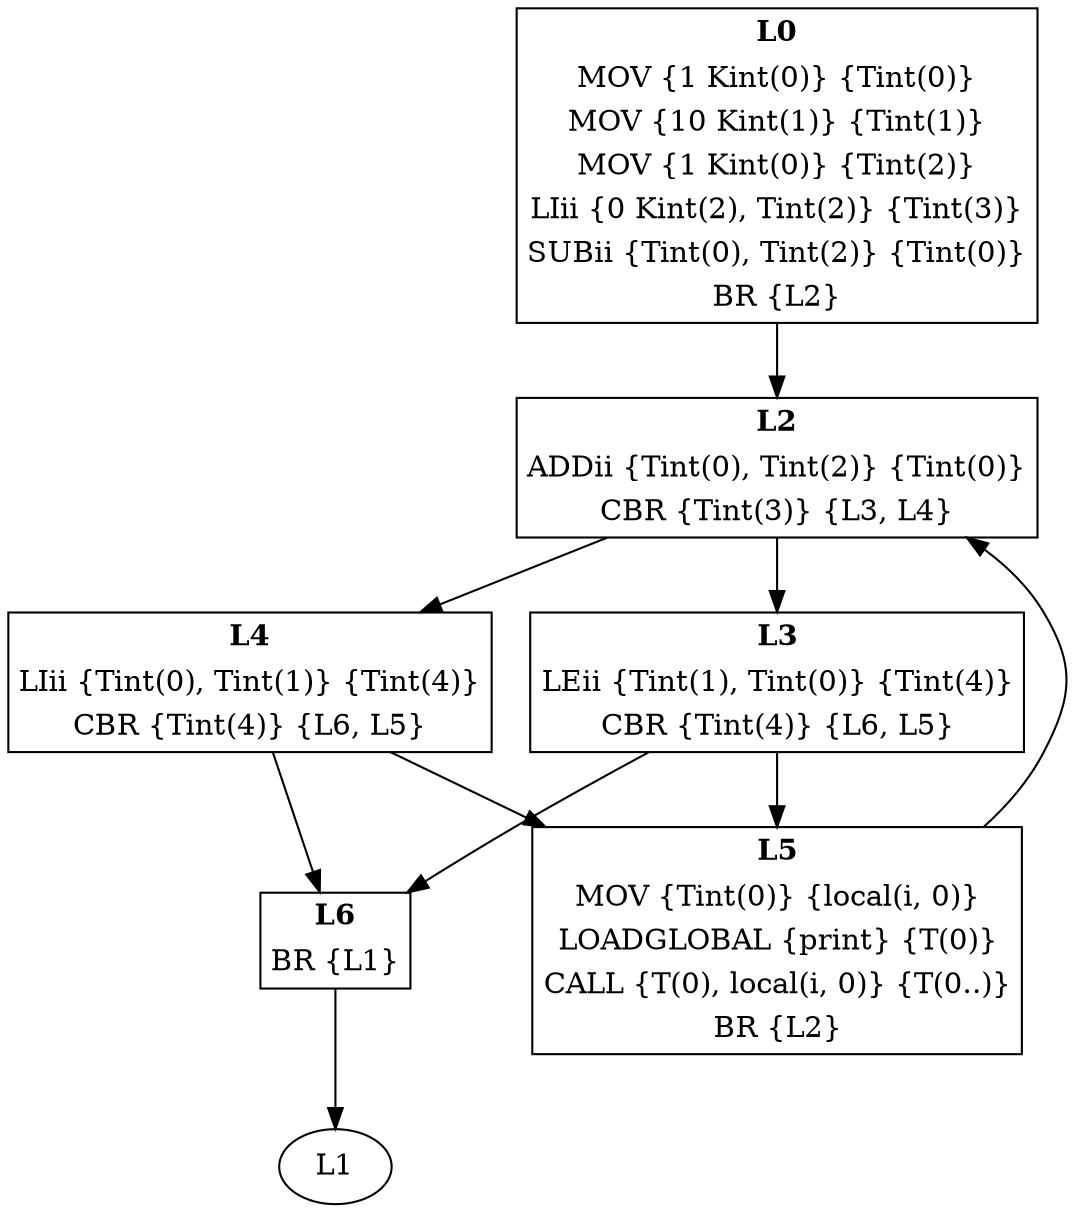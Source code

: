 digraph Proc1 {
L0 [shape=none, margin=0, label=<<TABLE BORDER="1" CELLBORDER="0">
<TR><TD><B>L0</B></TD></TR>
<TR><TD>MOV {1 Kint(0)} {Tint(0)}</TD></TR>
<TR><TD>MOV {10 Kint(1)} {Tint(1)}</TD></TR>
<TR><TD>MOV {1 Kint(0)} {Tint(2)}</TD></TR>
<TR><TD>LIii {0 Kint(2), Tint(2)} {Tint(3)}</TD></TR>
<TR><TD>SUBii {Tint(0), Tint(2)} {Tint(0)}</TD></TR>
<TR><TD>BR {L2}</TD></TR>
</TABLE>>];
L0 -> L2
L2 [shape=none, margin=0, label=<<TABLE BORDER="1" CELLBORDER="0">
<TR><TD><B>L2</B></TD></TR>
<TR><TD>ADDii {Tint(0), Tint(2)} {Tint(0)}</TD></TR>
<TR><TD>CBR {Tint(3)} {L3, L4}</TD></TR>
</TABLE>>];
L2 -> L3
L2 -> L4
L3 [shape=none, margin=0, label=<<TABLE BORDER="1" CELLBORDER="0">
<TR><TD><B>L3</B></TD></TR>
<TR><TD>LEii {Tint(1), Tint(0)} {Tint(4)}</TD></TR>
<TR><TD>CBR {Tint(4)} {L6, L5}</TD></TR>
</TABLE>>];
L3 -> L6
L3 -> L5
L4 [shape=none, margin=0, label=<<TABLE BORDER="1" CELLBORDER="0">
<TR><TD><B>L4</B></TD></TR>
<TR><TD>LIii {Tint(0), Tint(1)} {Tint(4)}</TD></TR>
<TR><TD>CBR {Tint(4)} {L6, L5}</TD></TR>
</TABLE>>];
L4 -> L6
L4 -> L5
L5 [shape=none, margin=0, label=<<TABLE BORDER="1" CELLBORDER="0">
<TR><TD><B>L5</B></TD></TR>
<TR><TD>MOV {Tint(0)} {local(i, 0)}</TD></TR>
<TR><TD>LOADGLOBAL {print} {T(0)}</TD></TR>
<TR><TD>CALL {T(0), local(i, 0)} {T(0..)}</TD></TR>
<TR><TD>BR {L2}</TD></TR>
</TABLE>>];
L5 -> L2
L6 [shape=none, margin=0, label=<<TABLE BORDER="1" CELLBORDER="0">
<TR><TD><B>L6</B></TD></TR>
<TR><TD>BR {L1}</TD></TR>
</TABLE>>];
L6 -> L1
}
